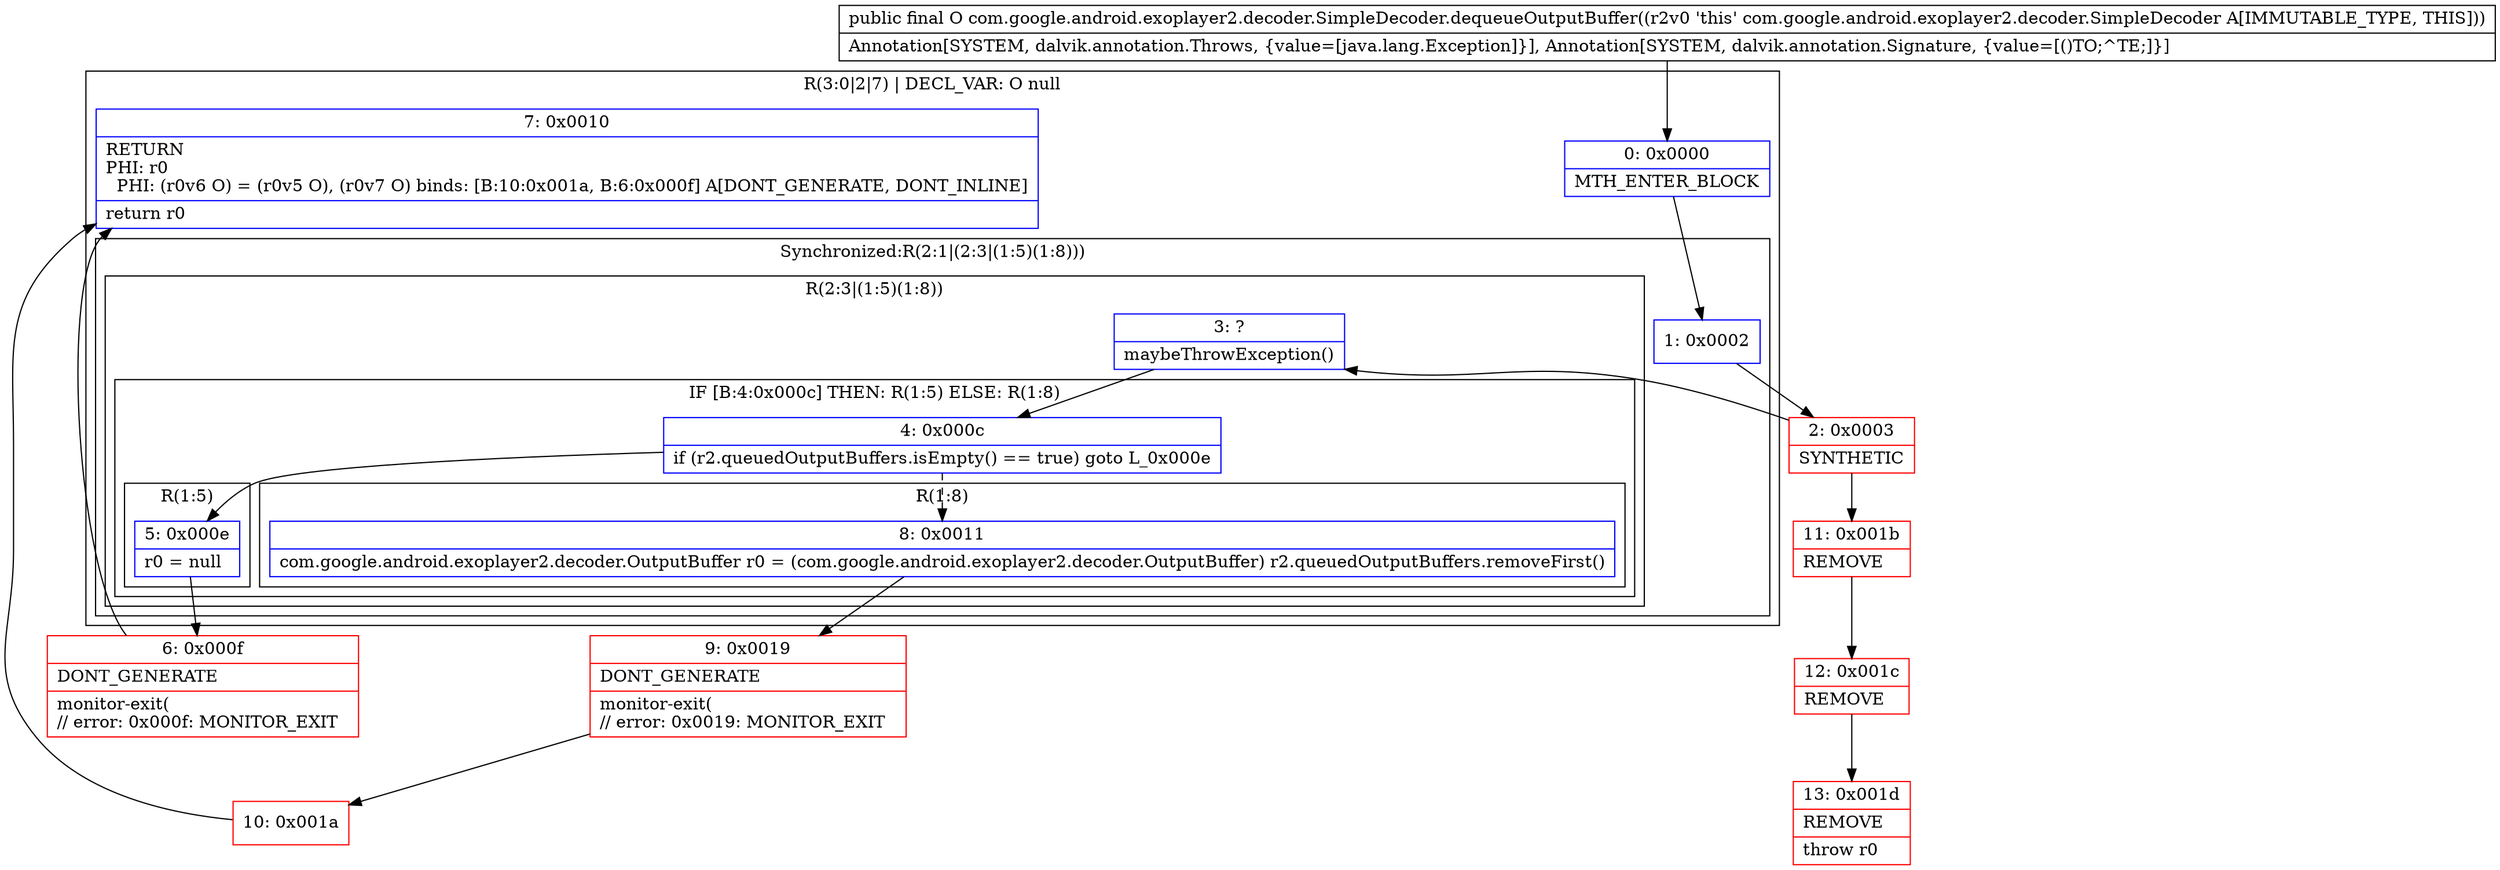 digraph "CFG forcom.google.android.exoplayer2.decoder.SimpleDecoder.dequeueOutputBuffer()Lcom\/google\/android\/exoplayer2\/decoder\/OutputBuffer;" {
subgraph cluster_Region_1528666687 {
label = "R(3:0|2|7) | DECL_VAR: O null\l";
node [shape=record,color=blue];
Node_0 [shape=record,label="{0\:\ 0x0000|MTH_ENTER_BLOCK\l}"];
subgraph cluster_SynchronizedRegion_1155947017 {
label = "Synchronized:R(2:1|(2:3|(1:5)(1:8)))";
node [shape=record,color=blue];
Node_1 [shape=record,label="{1\:\ 0x0002}"];
subgraph cluster_Region_2085710618 {
label = "R(2:3|(1:5)(1:8))";
node [shape=record,color=blue];
Node_3 [shape=record,label="{3\:\ ?|maybeThrowException()\l}"];
subgraph cluster_IfRegion_711327312 {
label = "IF [B:4:0x000c] THEN: R(1:5) ELSE: R(1:8)";
node [shape=record,color=blue];
Node_4 [shape=record,label="{4\:\ 0x000c|if (r2.queuedOutputBuffers.isEmpty() == true) goto L_0x000e\l}"];
subgraph cluster_Region_210397329 {
label = "R(1:5)";
node [shape=record,color=blue];
Node_5 [shape=record,label="{5\:\ 0x000e|r0 = null\l}"];
}
subgraph cluster_Region_492062616 {
label = "R(1:8)";
node [shape=record,color=blue];
Node_8 [shape=record,label="{8\:\ 0x0011|com.google.android.exoplayer2.decoder.OutputBuffer r0 = (com.google.android.exoplayer2.decoder.OutputBuffer) r2.queuedOutputBuffers.removeFirst()\l}"];
}
}
}
}
Node_7 [shape=record,label="{7\:\ 0x0010|RETURN\lPHI: r0 \l  PHI: (r0v6 O) = (r0v5 O), (r0v7 O) binds: [B:10:0x001a, B:6:0x000f] A[DONT_GENERATE, DONT_INLINE]\l|return r0\l}"];
}
Node_2 [shape=record,color=red,label="{2\:\ 0x0003|SYNTHETIC\l}"];
Node_6 [shape=record,color=red,label="{6\:\ 0x000f|DONT_GENERATE\l|monitor\-exit(\l\/\/ error: 0x000f: MONITOR_EXIT  \l}"];
Node_9 [shape=record,color=red,label="{9\:\ 0x0019|DONT_GENERATE\l|monitor\-exit(\l\/\/ error: 0x0019: MONITOR_EXIT  \l}"];
Node_10 [shape=record,color=red,label="{10\:\ 0x001a}"];
Node_11 [shape=record,color=red,label="{11\:\ 0x001b|REMOVE\l}"];
Node_12 [shape=record,color=red,label="{12\:\ 0x001c|REMOVE\l}"];
Node_13 [shape=record,color=red,label="{13\:\ 0x001d|REMOVE\l|throw r0\l}"];
MethodNode[shape=record,label="{public final O com.google.android.exoplayer2.decoder.SimpleDecoder.dequeueOutputBuffer((r2v0 'this' com.google.android.exoplayer2.decoder.SimpleDecoder A[IMMUTABLE_TYPE, THIS]))  | Annotation[SYSTEM, dalvik.annotation.Throws, \{value=[java.lang.Exception]\}], Annotation[SYSTEM, dalvik.annotation.Signature, \{value=[()TO;^TE;]\}]\l}"];
MethodNode -> Node_0;
Node_0 -> Node_1;
Node_1 -> Node_2;
Node_3 -> Node_4;
Node_4 -> Node_5;
Node_4 -> Node_8[style=dashed];
Node_5 -> Node_6;
Node_8 -> Node_9;
Node_2 -> Node_3;
Node_2 -> Node_11;
Node_6 -> Node_7;
Node_9 -> Node_10;
Node_10 -> Node_7;
Node_11 -> Node_12;
Node_12 -> Node_13;
}

